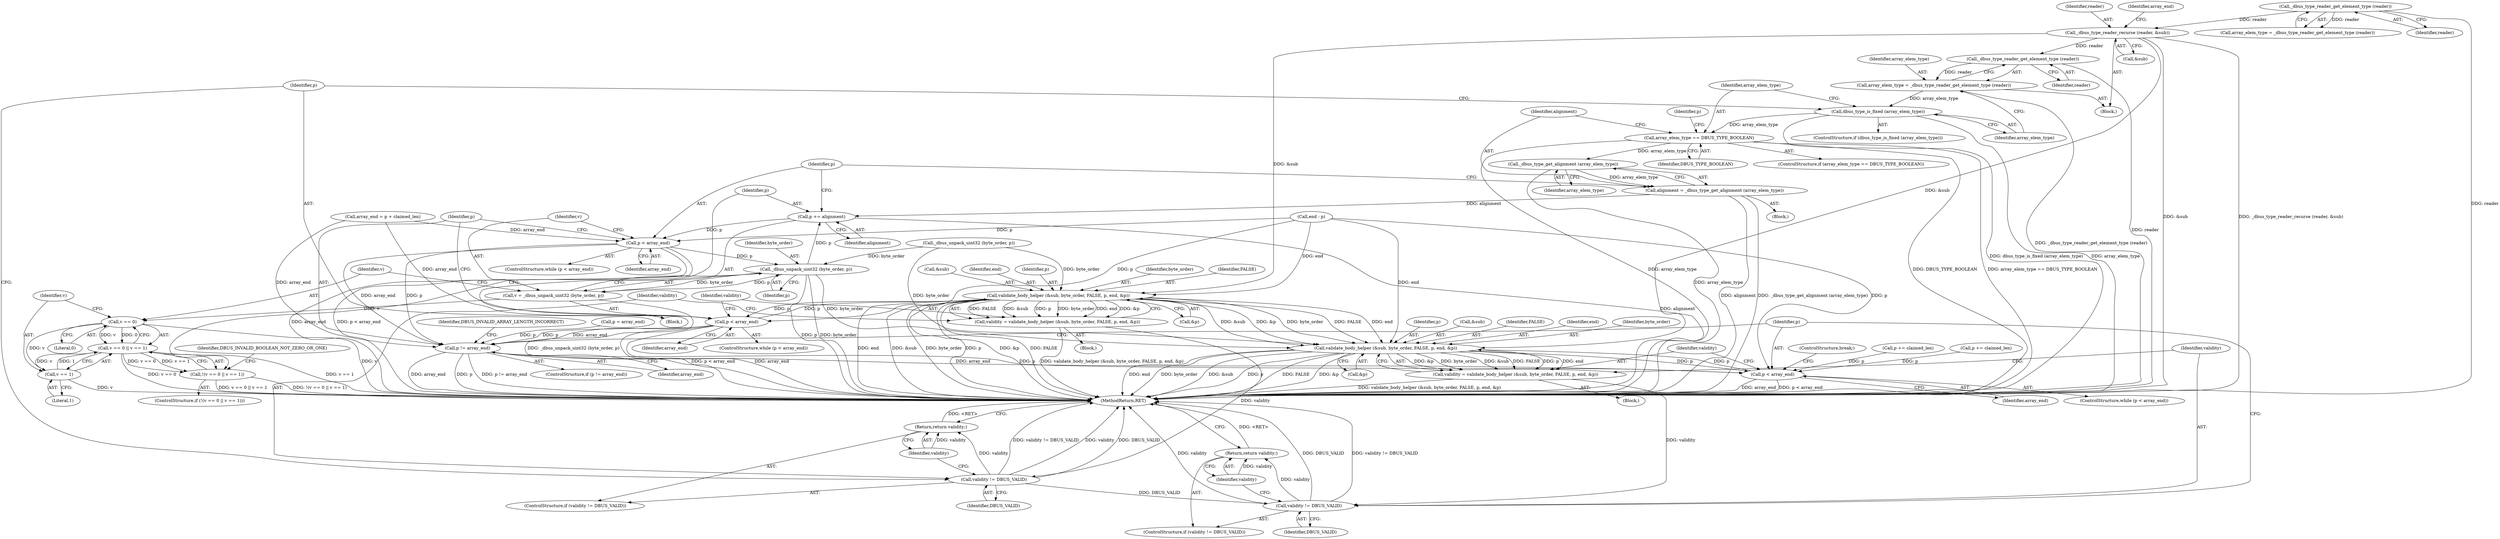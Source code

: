 digraph "0_dbus_7d65a3a6ed8815e34a99c680ac3869fde49dbbd4@API" {
"1000367" [label="(Call,_dbus_type_reader_recurse (reader, &sub))"];
"1000248" [label="(Call,_dbus_type_reader_get_element_type (reader))"];
"1000378" [label="(Call,_dbus_type_reader_get_element_type (reader))"];
"1000376" [label="(Call,array_elem_type = _dbus_type_reader_get_element_type (reader))"];
"1000381" [label="(Call,dbus_type_is_fixed (array_elem_type))"];
"1000385" [label="(Call,array_elem_type == DBUS_TYPE_BOOLEAN)"];
"1000392" [label="(Call,_dbus_type_get_alignment (array_elem_type))"];
"1000390" [label="(Call,alignment = _dbus_type_get_alignment (array_elem_type))"];
"1000415" [label="(Call,p += alignment)"];
"1000395" [label="(Call,p < array_end)"];
"1000401" [label="(Call,_dbus_unpack_uint32 (byte_order, p))"];
"1000399" [label="(Call,v = _dbus_unpack_uint32 (byte_order, p))"];
"1000407" [label="(Call,v == 0)"];
"1000406" [label="(Call,v == 0 || v == 1)"];
"1000405" [label="(Call,!(v == 0 || v == 1))"];
"1000410" [label="(Call,v == 1)"];
"1000461" [label="(Call,validate_body_helper (&sub, byte_order, FALSE, p, end, &p))"];
"1000455" [label="(Call,p < array_end)"];
"1000459" [label="(Call,validity = validate_body_helper (&sub, byte_order, FALSE, p, end, &p))"];
"1000471" [label="(Call,validity != DBUS_VALID)"];
"1000474" [label="(Return,return validity;)"];
"1000448" [label="(Call,p != array_end)"];
"1000432" [label="(Call,validate_body_helper (&sub, byte_order, FALSE, p, end, &p))"];
"1000426" [label="(Call,p < array_end)"];
"1000430" [label="(Call,validity = validate_body_helper (&sub, byte_order, FALSE, p, end, &p))"];
"1000442" [label="(Call,validity != DBUS_VALID)"];
"1000445" [label="(Return,return validity;)"];
"1000449" [label="(Identifier,p)"];
"1000416" [label="(Identifier,p)"];
"1000441" [label="(ControlStructure,if (validity != DBUS_VALID))"];
"1000454" [label="(ControlStructure,while (p < array_end))"];
"1000407" [label="(Call,v == 0)"];
"1000466" [label="(Identifier,p)"];
"1000246" [label="(Call,array_elem_type = _dbus_type_reader_get_element_type (reader))"];
"1000431" [label="(Identifier,validity)"];
"1000368" [label="(Identifier,reader)"];
"1000458" [label="(Block,)"];
"1000427" [label="(Identifier,p)"];
"1000382" [label="(Identifier,array_elem_type)"];
"1000414" [label="(Identifier,DBUS_INVALID_BOOLEAN_NOT_ZERO_OR_ONE)"];
"1000473" [label="(Identifier,DBUS_VALID)"];
"1000372" [label="(Identifier,array_end)"];
"1000415" [label="(Call,p += alignment)"];
"1000753" [label="(MethodReturn,RET)"];
"1000376" [label="(Call,array_elem_type = _dbus_type_reader_get_element_type (reader))"];
"1000421" [label="(Identifier,p)"];
"1000392" [label="(Call,_dbus_type_get_alignment (array_elem_type))"];
"1000403" [label="(Identifier,p)"];
"1000387" [label="(Identifier,DBUS_TYPE_BOOLEAN)"];
"1000402" [label="(Identifier,byte_order)"];
"1000393" [label="(Identifier,array_elem_type)"];
"1000462" [label="(Call,&sub)"];
"1000410" [label="(Call,v == 1)"];
"1000442" [label="(Call,validity != DBUS_VALID)"];
"1000412" [label="(Literal,1)"];
"1000444" [label="(Identifier,DBUS_VALID)"];
"1000379" [label="(Identifier,reader)"];
"1000420" [label="(Call,p = array_end)"];
"1000430" [label="(Call,validity = validate_body_helper (&sub, byte_order, FALSE, p, end, &p))"];
"1000391" [label="(Identifier,alignment)"];
"1000471" [label="(Call,validity != DBUS_VALID)"];
"1000465" [label="(Identifier,FALSE)"];
"1000398" [label="(Block,)"];
"1000461" [label="(Call,validate_body_helper (&sub, byte_order, FALSE, p, end, &p))"];
"1000390" [label="(Call,alignment = _dbus_type_get_alignment (array_elem_type))"];
"1000385" [label="(Call,array_elem_type == DBUS_TYPE_BOOLEAN)"];
"1000399" [label="(Call,v = _dbus_unpack_uint32 (byte_order, p))"];
"1000432" [label="(Call,validate_body_helper (&sub, byte_order, FALSE, p, end, &p))"];
"1000446" [label="(Identifier,validity)"];
"1000452" [label="(Identifier,DBUS_INVALID_ARRAY_LENGTH_INCORRECT)"];
"1000381" [label="(Call,dbus_type_is_fixed (array_elem_type))"];
"1000460" [label="(Identifier,validity)"];
"1000386" [label="(Identifier,array_elem_type)"];
"1000230" [label="(Call,_dbus_unpack_uint32 (byte_order, p))"];
"1000425" [label="(ControlStructure,while (p < array_end))"];
"1000475" [label="(Identifier,validity)"];
"1000406" [label="(Call,v == 0 || v == 1)"];
"1000404" [label="(ControlStructure,if (!(v == 0 || v == 1)))"];
"1000384" [label="(ControlStructure,if (array_elem_type == DBUS_TYPE_BOOLEAN))"];
"1000371" [label="(Call,array_end = p + claimed_len)"];
"1000401" [label="(Call,_dbus_unpack_uint32 (byte_order, p))"];
"1000405" [label="(Call,!(v == 0 || v == 1))"];
"1000426" [label="(Call,p < array_end)"];
"1000380" [label="(ControlStructure,if (dbus_type_is_fixed (array_elem_type)))"];
"1000476" [label="(ControlStructure,break;)"];
"1000377" [label="(Identifier,array_elem_type)"];
"1000248" [label="(Call,_dbus_type_reader_get_element_type (reader))"];
"1000378" [label="(Call,_dbus_type_reader_get_element_type (reader))"];
"1000474" [label="(Return,return validity;)"];
"1000411" [label="(Identifier,v)"];
"1000468" [label="(Call,&p)"];
"1000436" [label="(Identifier,FALSE)"];
"1000433" [label="(Call,&sub)"];
"1000438" [label="(Identifier,end)"];
"1000344" [label="(Call,p += claimed_len)"];
"1000472" [label="(Identifier,validity)"];
"1000400" [label="(Identifier,v)"];
"1000467" [label="(Identifier,end)"];
"1000456" [label="(Identifier,p)"];
"1000445" [label="(Return,return validity;)"];
"1000394" [label="(ControlStructure,while (p < array_end))"];
"1000457" [label="(Identifier,array_end)"];
"1000395" [label="(Call,p < array_end)"];
"1000356" [label="(Block,)"];
"1000408" [label="(Identifier,v)"];
"1000249" [label="(Identifier,reader)"];
"1000450" [label="(Identifier,array_end)"];
"1000409" [label="(Literal,0)"];
"1000437" [label="(Identifier,p)"];
"1000318" [label="(Call,p += claimed_len)"];
"1000367" [label="(Call,_dbus_type_reader_recurse (reader, &sub))"];
"1000428" [label="(Identifier,array_end)"];
"1000417" [label="(Identifier,alignment)"];
"1000447" [label="(ControlStructure,if (p != array_end))"];
"1000448" [label="(Call,p != array_end)"];
"1000369" [label="(Call,&sub)"];
"1000464" [label="(Identifier,byte_order)"];
"1000397" [label="(Identifier,array_end)"];
"1000470" [label="(ControlStructure,if (validity != DBUS_VALID))"];
"1000435" [label="(Identifier,byte_order)"];
"1000455" [label="(Call,p < array_end)"];
"1000388" [label="(Block,)"];
"1000429" [label="(Block,)"];
"1000396" [label="(Identifier,p)"];
"1000291" [label="(Call,end - p)"];
"1000443" [label="(Identifier,validity)"];
"1000439" [label="(Call,&p)"];
"1000459" [label="(Call,validity = validate_body_helper (&sub, byte_order, FALSE, p, end, &p))"];
"1000367" -> "1000356"  [label="AST: "];
"1000367" -> "1000369"  [label="CFG: "];
"1000368" -> "1000367"  [label="AST: "];
"1000369" -> "1000367"  [label="AST: "];
"1000372" -> "1000367"  [label="CFG: "];
"1000367" -> "1000753"  [label="DDG: &sub"];
"1000367" -> "1000753"  [label="DDG: _dbus_type_reader_recurse (reader, &sub)"];
"1000248" -> "1000367"  [label="DDG: reader"];
"1000367" -> "1000378"  [label="DDG: reader"];
"1000367" -> "1000432"  [label="DDG: &sub"];
"1000367" -> "1000461"  [label="DDG: &sub"];
"1000248" -> "1000246"  [label="AST: "];
"1000248" -> "1000249"  [label="CFG: "];
"1000249" -> "1000248"  [label="AST: "];
"1000246" -> "1000248"  [label="CFG: "];
"1000248" -> "1000753"  [label="DDG: reader"];
"1000248" -> "1000246"  [label="DDG: reader"];
"1000378" -> "1000376"  [label="AST: "];
"1000378" -> "1000379"  [label="CFG: "];
"1000379" -> "1000378"  [label="AST: "];
"1000376" -> "1000378"  [label="CFG: "];
"1000378" -> "1000753"  [label="DDG: reader"];
"1000378" -> "1000376"  [label="DDG: reader"];
"1000376" -> "1000356"  [label="AST: "];
"1000377" -> "1000376"  [label="AST: "];
"1000382" -> "1000376"  [label="CFG: "];
"1000376" -> "1000753"  [label="DDG: _dbus_type_reader_get_element_type (reader)"];
"1000376" -> "1000381"  [label="DDG: array_elem_type"];
"1000381" -> "1000380"  [label="AST: "];
"1000381" -> "1000382"  [label="CFG: "];
"1000382" -> "1000381"  [label="AST: "];
"1000386" -> "1000381"  [label="CFG: "];
"1000427" -> "1000381"  [label="CFG: "];
"1000381" -> "1000753"  [label="DDG: array_elem_type"];
"1000381" -> "1000753"  [label="DDG: dbus_type_is_fixed (array_elem_type)"];
"1000381" -> "1000385"  [label="DDG: array_elem_type"];
"1000385" -> "1000384"  [label="AST: "];
"1000385" -> "1000387"  [label="CFG: "];
"1000386" -> "1000385"  [label="AST: "];
"1000387" -> "1000385"  [label="AST: "];
"1000391" -> "1000385"  [label="CFG: "];
"1000421" -> "1000385"  [label="CFG: "];
"1000385" -> "1000753"  [label="DDG: DBUS_TYPE_BOOLEAN"];
"1000385" -> "1000753"  [label="DDG: array_elem_type"];
"1000385" -> "1000753"  [label="DDG: array_elem_type == DBUS_TYPE_BOOLEAN"];
"1000385" -> "1000392"  [label="DDG: array_elem_type"];
"1000392" -> "1000390"  [label="AST: "];
"1000392" -> "1000393"  [label="CFG: "];
"1000393" -> "1000392"  [label="AST: "];
"1000390" -> "1000392"  [label="CFG: "];
"1000392" -> "1000753"  [label="DDG: array_elem_type"];
"1000392" -> "1000390"  [label="DDG: array_elem_type"];
"1000390" -> "1000388"  [label="AST: "];
"1000391" -> "1000390"  [label="AST: "];
"1000396" -> "1000390"  [label="CFG: "];
"1000390" -> "1000753"  [label="DDG: _dbus_type_get_alignment (array_elem_type)"];
"1000390" -> "1000753"  [label="DDG: alignment"];
"1000390" -> "1000415"  [label="DDG: alignment"];
"1000415" -> "1000398"  [label="AST: "];
"1000415" -> "1000417"  [label="CFG: "];
"1000416" -> "1000415"  [label="AST: "];
"1000417" -> "1000415"  [label="AST: "];
"1000396" -> "1000415"  [label="CFG: "];
"1000415" -> "1000753"  [label="DDG: alignment"];
"1000415" -> "1000395"  [label="DDG: p"];
"1000401" -> "1000415"  [label="DDG: p"];
"1000395" -> "1000394"  [label="AST: "];
"1000395" -> "1000397"  [label="CFG: "];
"1000396" -> "1000395"  [label="AST: "];
"1000397" -> "1000395"  [label="AST: "];
"1000400" -> "1000395"  [label="CFG: "];
"1000449" -> "1000395"  [label="CFG: "];
"1000395" -> "1000753"  [label="DDG: array_end"];
"1000395" -> "1000753"  [label="DDG: p < array_end"];
"1000291" -> "1000395"  [label="DDG: p"];
"1000371" -> "1000395"  [label="DDG: array_end"];
"1000395" -> "1000401"  [label="DDG: p"];
"1000395" -> "1000448"  [label="DDG: p"];
"1000395" -> "1000448"  [label="DDG: array_end"];
"1000401" -> "1000399"  [label="AST: "];
"1000401" -> "1000403"  [label="CFG: "];
"1000402" -> "1000401"  [label="AST: "];
"1000403" -> "1000401"  [label="AST: "];
"1000399" -> "1000401"  [label="CFG: "];
"1000401" -> "1000753"  [label="DDG: byte_order"];
"1000401" -> "1000753"  [label="DDG: p"];
"1000401" -> "1000399"  [label="DDG: byte_order"];
"1000401" -> "1000399"  [label="DDG: p"];
"1000230" -> "1000401"  [label="DDG: byte_order"];
"1000401" -> "1000461"  [label="DDG: byte_order"];
"1000399" -> "1000398"  [label="AST: "];
"1000400" -> "1000399"  [label="AST: "];
"1000408" -> "1000399"  [label="CFG: "];
"1000399" -> "1000753"  [label="DDG: _dbus_unpack_uint32 (byte_order, p)"];
"1000399" -> "1000407"  [label="DDG: v"];
"1000407" -> "1000406"  [label="AST: "];
"1000407" -> "1000409"  [label="CFG: "];
"1000408" -> "1000407"  [label="AST: "];
"1000409" -> "1000407"  [label="AST: "];
"1000411" -> "1000407"  [label="CFG: "];
"1000406" -> "1000407"  [label="CFG: "];
"1000407" -> "1000753"  [label="DDG: v"];
"1000407" -> "1000406"  [label="DDG: v"];
"1000407" -> "1000406"  [label="DDG: 0"];
"1000407" -> "1000410"  [label="DDG: v"];
"1000406" -> "1000405"  [label="AST: "];
"1000406" -> "1000410"  [label="CFG: "];
"1000410" -> "1000406"  [label="AST: "];
"1000405" -> "1000406"  [label="CFG: "];
"1000406" -> "1000753"  [label="DDG: v == 0"];
"1000406" -> "1000753"  [label="DDG: v == 1"];
"1000406" -> "1000405"  [label="DDG: v == 0"];
"1000406" -> "1000405"  [label="DDG: v == 1"];
"1000410" -> "1000406"  [label="DDG: v"];
"1000410" -> "1000406"  [label="DDG: 1"];
"1000405" -> "1000404"  [label="AST: "];
"1000414" -> "1000405"  [label="CFG: "];
"1000416" -> "1000405"  [label="CFG: "];
"1000405" -> "1000753"  [label="DDG: !(v == 0 || v == 1)"];
"1000405" -> "1000753"  [label="DDG: v == 0 || v == 1"];
"1000410" -> "1000412"  [label="CFG: "];
"1000411" -> "1000410"  [label="AST: "];
"1000412" -> "1000410"  [label="AST: "];
"1000410" -> "1000753"  [label="DDG: v"];
"1000461" -> "1000459"  [label="AST: "];
"1000461" -> "1000468"  [label="CFG: "];
"1000462" -> "1000461"  [label="AST: "];
"1000464" -> "1000461"  [label="AST: "];
"1000465" -> "1000461"  [label="AST: "];
"1000466" -> "1000461"  [label="AST: "];
"1000467" -> "1000461"  [label="AST: "];
"1000468" -> "1000461"  [label="AST: "];
"1000459" -> "1000461"  [label="CFG: "];
"1000461" -> "1000753"  [label="DDG: FALSE"];
"1000461" -> "1000753"  [label="DDG: &p"];
"1000461" -> "1000753"  [label="DDG: end"];
"1000461" -> "1000753"  [label="DDG: byte_order"];
"1000461" -> "1000753"  [label="DDG: &sub"];
"1000461" -> "1000753"  [label="DDG: p"];
"1000461" -> "1000455"  [label="DDG: p"];
"1000461" -> "1000459"  [label="DDG: &p"];
"1000461" -> "1000459"  [label="DDG: byte_order"];
"1000461" -> "1000459"  [label="DDG: &sub"];
"1000461" -> "1000459"  [label="DDG: FALSE"];
"1000461" -> "1000459"  [label="DDG: p"];
"1000461" -> "1000459"  [label="DDG: end"];
"1000432" -> "1000461"  [label="DDG: &sub"];
"1000432" -> "1000461"  [label="DDG: &p"];
"1000432" -> "1000461"  [label="DDG: byte_order"];
"1000432" -> "1000461"  [label="DDG: FALSE"];
"1000432" -> "1000461"  [label="DDG: end"];
"1000230" -> "1000461"  [label="DDG: byte_order"];
"1000455" -> "1000461"  [label="DDG: p"];
"1000291" -> "1000461"  [label="DDG: end"];
"1000455" -> "1000454"  [label="AST: "];
"1000455" -> "1000457"  [label="CFG: "];
"1000456" -> "1000455"  [label="AST: "];
"1000457" -> "1000455"  [label="AST: "];
"1000460" -> "1000455"  [label="CFG: "];
"1000476" -> "1000455"  [label="CFG: "];
"1000455" -> "1000753"  [label="DDG: p < array_end"];
"1000455" -> "1000753"  [label="DDG: array_end"];
"1000291" -> "1000455"  [label="DDG: p"];
"1000318" -> "1000455"  [label="DDG: p"];
"1000448" -> "1000455"  [label="DDG: p"];
"1000448" -> "1000455"  [label="DDG: array_end"];
"1000344" -> "1000455"  [label="DDG: p"];
"1000459" -> "1000458"  [label="AST: "];
"1000460" -> "1000459"  [label="AST: "];
"1000472" -> "1000459"  [label="CFG: "];
"1000459" -> "1000753"  [label="DDG: validate_body_helper (&sub, byte_order, FALSE, p, end, &p)"];
"1000459" -> "1000471"  [label="DDG: validity"];
"1000471" -> "1000470"  [label="AST: "];
"1000471" -> "1000473"  [label="CFG: "];
"1000472" -> "1000471"  [label="AST: "];
"1000473" -> "1000471"  [label="AST: "];
"1000456" -> "1000471"  [label="CFG: "];
"1000475" -> "1000471"  [label="CFG: "];
"1000471" -> "1000753"  [label="DDG: validity"];
"1000471" -> "1000753"  [label="DDG: DBUS_VALID"];
"1000471" -> "1000753"  [label="DDG: validity != DBUS_VALID"];
"1000442" -> "1000471"  [label="DDG: DBUS_VALID"];
"1000471" -> "1000474"  [label="DDG: validity"];
"1000474" -> "1000470"  [label="AST: "];
"1000474" -> "1000475"  [label="CFG: "];
"1000475" -> "1000474"  [label="AST: "];
"1000753" -> "1000474"  [label="CFG: "];
"1000474" -> "1000753"  [label="DDG: <RET>"];
"1000475" -> "1000474"  [label="DDG: validity"];
"1000448" -> "1000447"  [label="AST: "];
"1000448" -> "1000450"  [label="CFG: "];
"1000449" -> "1000448"  [label="AST: "];
"1000450" -> "1000448"  [label="AST: "];
"1000452" -> "1000448"  [label="CFG: "];
"1000456" -> "1000448"  [label="CFG: "];
"1000448" -> "1000753"  [label="DDG: array_end"];
"1000448" -> "1000753"  [label="DDG: p"];
"1000448" -> "1000753"  [label="DDG: p != array_end"];
"1000426" -> "1000448"  [label="DDG: p"];
"1000426" -> "1000448"  [label="DDG: array_end"];
"1000420" -> "1000448"  [label="DDG: p"];
"1000371" -> "1000448"  [label="DDG: array_end"];
"1000432" -> "1000430"  [label="AST: "];
"1000432" -> "1000439"  [label="CFG: "];
"1000433" -> "1000432"  [label="AST: "];
"1000435" -> "1000432"  [label="AST: "];
"1000436" -> "1000432"  [label="AST: "];
"1000437" -> "1000432"  [label="AST: "];
"1000438" -> "1000432"  [label="AST: "];
"1000439" -> "1000432"  [label="AST: "];
"1000430" -> "1000432"  [label="CFG: "];
"1000432" -> "1000753"  [label="DDG: FALSE"];
"1000432" -> "1000753"  [label="DDG: p"];
"1000432" -> "1000753"  [label="DDG: end"];
"1000432" -> "1000753"  [label="DDG: &sub"];
"1000432" -> "1000753"  [label="DDG: byte_order"];
"1000432" -> "1000753"  [label="DDG: &p"];
"1000432" -> "1000426"  [label="DDG: p"];
"1000432" -> "1000430"  [label="DDG: FALSE"];
"1000432" -> "1000430"  [label="DDG: &sub"];
"1000432" -> "1000430"  [label="DDG: p"];
"1000432" -> "1000430"  [label="DDG: byte_order"];
"1000432" -> "1000430"  [label="DDG: end"];
"1000432" -> "1000430"  [label="DDG: &p"];
"1000426" -> "1000432"  [label="DDG: p"];
"1000230" -> "1000432"  [label="DDG: byte_order"];
"1000291" -> "1000432"  [label="DDG: end"];
"1000426" -> "1000425"  [label="AST: "];
"1000426" -> "1000428"  [label="CFG: "];
"1000427" -> "1000426"  [label="AST: "];
"1000428" -> "1000426"  [label="AST: "];
"1000431" -> "1000426"  [label="CFG: "];
"1000449" -> "1000426"  [label="CFG: "];
"1000426" -> "1000753"  [label="DDG: array_end"];
"1000426" -> "1000753"  [label="DDG: p < array_end"];
"1000291" -> "1000426"  [label="DDG: p"];
"1000371" -> "1000426"  [label="DDG: array_end"];
"1000430" -> "1000429"  [label="AST: "];
"1000431" -> "1000430"  [label="AST: "];
"1000443" -> "1000430"  [label="CFG: "];
"1000430" -> "1000753"  [label="DDG: validate_body_helper (&sub, byte_order, FALSE, p, end, &p)"];
"1000430" -> "1000442"  [label="DDG: validity"];
"1000442" -> "1000441"  [label="AST: "];
"1000442" -> "1000444"  [label="CFG: "];
"1000443" -> "1000442"  [label="AST: "];
"1000444" -> "1000442"  [label="AST: "];
"1000427" -> "1000442"  [label="CFG: "];
"1000446" -> "1000442"  [label="CFG: "];
"1000442" -> "1000753"  [label="DDG: validity != DBUS_VALID"];
"1000442" -> "1000753"  [label="DDG: validity"];
"1000442" -> "1000753"  [label="DDG: DBUS_VALID"];
"1000442" -> "1000445"  [label="DDG: validity"];
"1000445" -> "1000441"  [label="AST: "];
"1000445" -> "1000446"  [label="CFG: "];
"1000446" -> "1000445"  [label="AST: "];
"1000753" -> "1000445"  [label="CFG: "];
"1000445" -> "1000753"  [label="DDG: <RET>"];
"1000446" -> "1000445"  [label="DDG: validity"];
}
